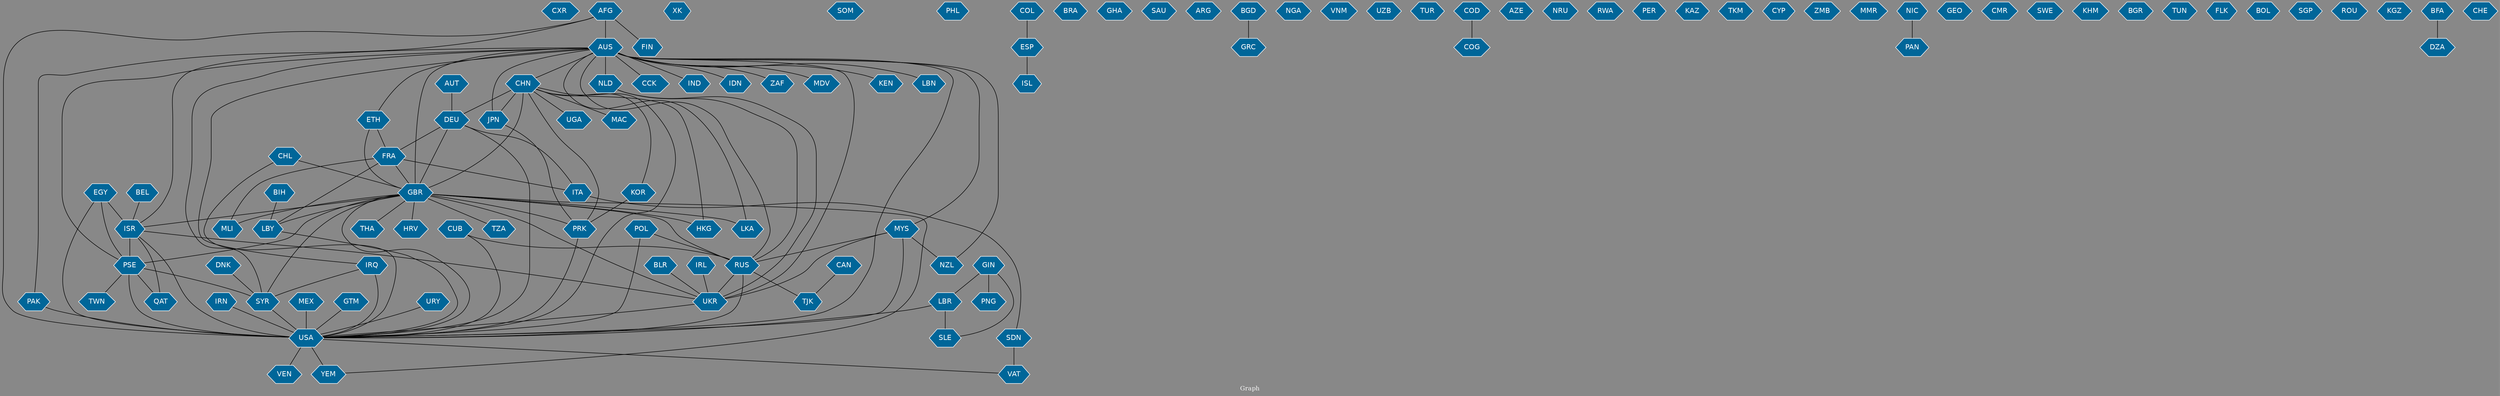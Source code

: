 // Countries together in item graph
graph {
	graph [bgcolor="#888888" fontcolor=white fontsize=12 label="Graph" outputorder=edgesfirst overlap=prism]
	node [color=white fillcolor="#006699" fontcolor=white fontname=Helvetica shape=hexagon style=filled]
	edge [arrowhead=open color=black fontcolor=white fontname=Courier fontsize=12]
		"CXR " [label="CXR "]
		USA [label=USA]
		XK [label=XK]
		IRN [label=IRN]
		AUS [label=AUS]
		NLD [label=NLD]
		ISR [label=ISR]
		PSE [label=PSE]
		UKR [label=UKR]
		FRA [label=FRA]
		GBR [label=GBR]
		PRK [label=PRK]
		RUS [label=RUS]
		"CCK " [label="CCK "]
		SOM [label=SOM]
		PHL [label=PHL]
		CHN [label=CHN]
		TWN [label=TWN]
		HKG [label=HKG]
		IND [label=IND]
		ITA [label=ITA]
		BLR [label=BLR]
		ESP [label=ESP]
		IDN [label=IDN]
		BRA [label=BRA]
		SYR [label=SYR]
		GHA [label=GHA]
		NZL [label=NZL]
		MYS [label=MYS]
		SAU [label=SAU]
		ARG [label=ARG]
		JPN [label=JPN]
		DEU [label=DEU]
		TJK [label=TJK]
		ZAF [label=ZAF]
		MDV [label=MDV]
		IRQ [label=IRQ]
		BGD [label=BGD]
		GRC [label=GRC]
		EGY [label=EGY]
		LKA [label=LKA]
		AFG [label=AFG]
		THA [label=THA]
		NGA [label=NGA]
		MLI [label=MLI]
		IRL [label=IRL]
		KEN [label=KEN]
		YEM [label=YEM]
		VAT [label=VAT]
		CUB [label=CUB]
		VNM [label=VNM]
		UZB [label=UZB]
		DNK [label=DNK]
		QAT [label=QAT]
		ETH [label=ETH]
		LBY [label=LBY]
		UGA [label=UGA]
		KOR [label=KOR]
		TUR [label=TUR]
		COL [label=COL]
		COG [label=COG]
		AZE [label=AZE]
		VEN [label=VEN]
		PAK [label=PAK]
		NRU [label=NRU]
		MEX [label=MEX]
		RWA [label=RWA]
		MAC [label=MAC]
		FIN [label=FIN]
		PER [label=PER]
		GIN [label=GIN]
		BEL [label=BEL]
		GTM [label=GTM]
		KAZ [label=KAZ]
		CHL [label=CHL]
		SDN [label=SDN]
		TKM [label=TKM]
		CYP [label=CYP]
		ZMB [label=ZMB]
		PNG [label=PNG]
		MMR [label=MMR]
		NIC [label=NIC]
		PAN [label=PAN]
		SLE [label=SLE]
		GEO [label=GEO]
		CMR [label=CMR]
		CAN [label=CAN]
		LBR [label=LBR]
		HRV [label=HRV]
		POL [label=POL]
		SWE [label=SWE]
		BIH [label=BIH]
		KHM [label=KHM]
		BGR [label=BGR]
		TUN [label=TUN]
		TZA [label=TZA]
		FLK [label=FLK]
		ISL [label=ISL]
		BOL [label=BOL]
		SGP [label=SGP]
		AUT [label=AUT]
		URY [label=URY]
		ROU [label=ROU]
		COD [label=COD]
		KGZ [label=KGZ]
		DZA [label=DZA]
		BFA [label=BFA]
		CHE [label=CHE]
		LBN [label=LBN]
			IRL -- UKR [weight=1]
			COL -- ESP [weight=1]
			CHN -- MAC [weight=1]
			USA -- VAT [weight=1]
			AUS -- SYR [weight=1]
			GIN -- PNG [weight=2]
			GBR -- YEM [weight=1]
			URY -- USA [weight=1]
			MYS -- USA [weight=2]
			AUS -- "CCK " [weight=4]
			GBR -- MLI [weight=1]
			BFA -- DZA [weight=1]
			DEU -- GBR [weight=1]
			AFG -- USA [weight=2]
			ISR -- UKR [weight=1]
			CHN -- DEU [weight=1]
			AUS -- JPN [weight=4]
			LBR -- USA [weight=2]
			CHN -- PRK [weight=3]
			AUS -- LBN [weight=1]
			LBY -- USA [weight=2]
			GBR -- PSE [weight=2]
			AUT -- DEU [weight=1]
			USA -- YEM [weight=2]
			CHN -- UGA [weight=1]
			AUS -- PSE [weight=3]
			FRA -- MLI [weight=1]
			GBR -- THA [weight=1]
			PRK -- USA [weight=1]
			AUS -- ISR [weight=1]
			ESP -- ISL [weight=1]
			AUS -- KEN [weight=1]
			PSE -- TWN [weight=1]
			CUB -- RUS [weight=2]
			BEL -- ISR [weight=1]
			ISR -- QAT [weight=1]
			KOR -- PRK [weight=2]
			AFG -- FIN [weight=2]
			CHN -- USA [weight=4]
			GTM -- USA [weight=1]
			BLR -- UKR [weight=2]
			EGY -- PSE [weight=12]
			CHN -- GBR [weight=2]
			MYS -- NZL [weight=1]
			BIH -- LBY [weight=1]
			EGY -- ISR [weight=10]
			FRA -- LBY [weight=1]
			DEU -- ITA [weight=1]
			GBR -- HKG [weight=1]
			GBR -- ISR [weight=1]
			AUS -- IRQ [weight=1]
			GBR -- LBY [weight=2]
			NLD -- UKR [weight=1]
			JPN -- PRK [weight=3]
			EGY -- USA [weight=1]
			CHN -- JPN [weight=2]
			GIN -- SLE [weight=1]
			AUS -- ETH [weight=1]
			UKR -- USA [weight=4]
			PSE -- USA [weight=39]
			IRQ -- SYR [weight=1]
			ISR -- USA [weight=27]
			DNK -- SYR [weight=2]
			CHL -- GBR [weight=1]
			GBR -- RUS [weight=8]
			MYS -- UKR [weight=21]
			CHL -- USA [weight=1]
			PSE -- QAT [weight=1]
			AUS -- IDN [weight=1]
			POL -- USA [weight=2]
			GBR -- SYR [weight=5]
			AUS -- GBR [weight=5]
			DEU -- FRA [weight=1]
			ISR -- PSE [weight=233]
			FRA -- GBR [weight=2]
			PAK -- USA [weight=2]
			CUB -- USA [weight=2]
			MYS -- RUS [weight=12]
			NLD -- RUS [weight=1]
			AUS -- NZL [weight=2]
			AFG -- AUS [weight=2]
			MEX -- USA [weight=4]
			AUS -- LKA [weight=5]
			RUS -- UKR [weight=25]
			CAN -- TJK [weight=1]
			IRN -- USA [weight=5]
			ITA -- SDN [weight=1]
			POL -- RUS [weight=1]
			CHN -- KOR [weight=1]
			AUS -- USA [weight=4]
			GBR -- USA [weight=7]
			GIN -- LBR [weight=1]
			GBR -- PRK [weight=3]
			AUS -- UKR [weight=5]
			SYR -- USA [weight=3]
			IRQ -- USA [weight=3]
			PSE -- SYR [weight=1]
			RUS -- TJK [weight=1]
			ETH -- GBR [weight=2]
			AUS -- IND [weight=3]
			GBR -- HRV [weight=1]
			BGD -- GRC [weight=1]
			GBR -- TZA [weight=1]
			AFG -- PAK [weight=1]
			GBR -- UKR [weight=1]
			AUS -- RUS [weight=6]
			RUS -- USA [weight=25]
			ETH -- FRA [weight=1]
			DEU -- USA [weight=14]
			NIC -- PAN [weight=1]
			USA -- VEN [weight=1]
			FRA -- ITA [weight=1]
			AUS -- NLD [weight=9]
			LBR -- SLE [weight=2]
			COD -- COG [weight=2]
			AUS -- CHN [weight=4]
			SDN -- VAT [weight=2]
			AUS -- MDV [weight=1]
			AUS -- ZAF [weight=2]
			GBR -- LKA [weight=2]
			CHN -- HKG [weight=1]
			AUS -- MYS [weight=7]
}